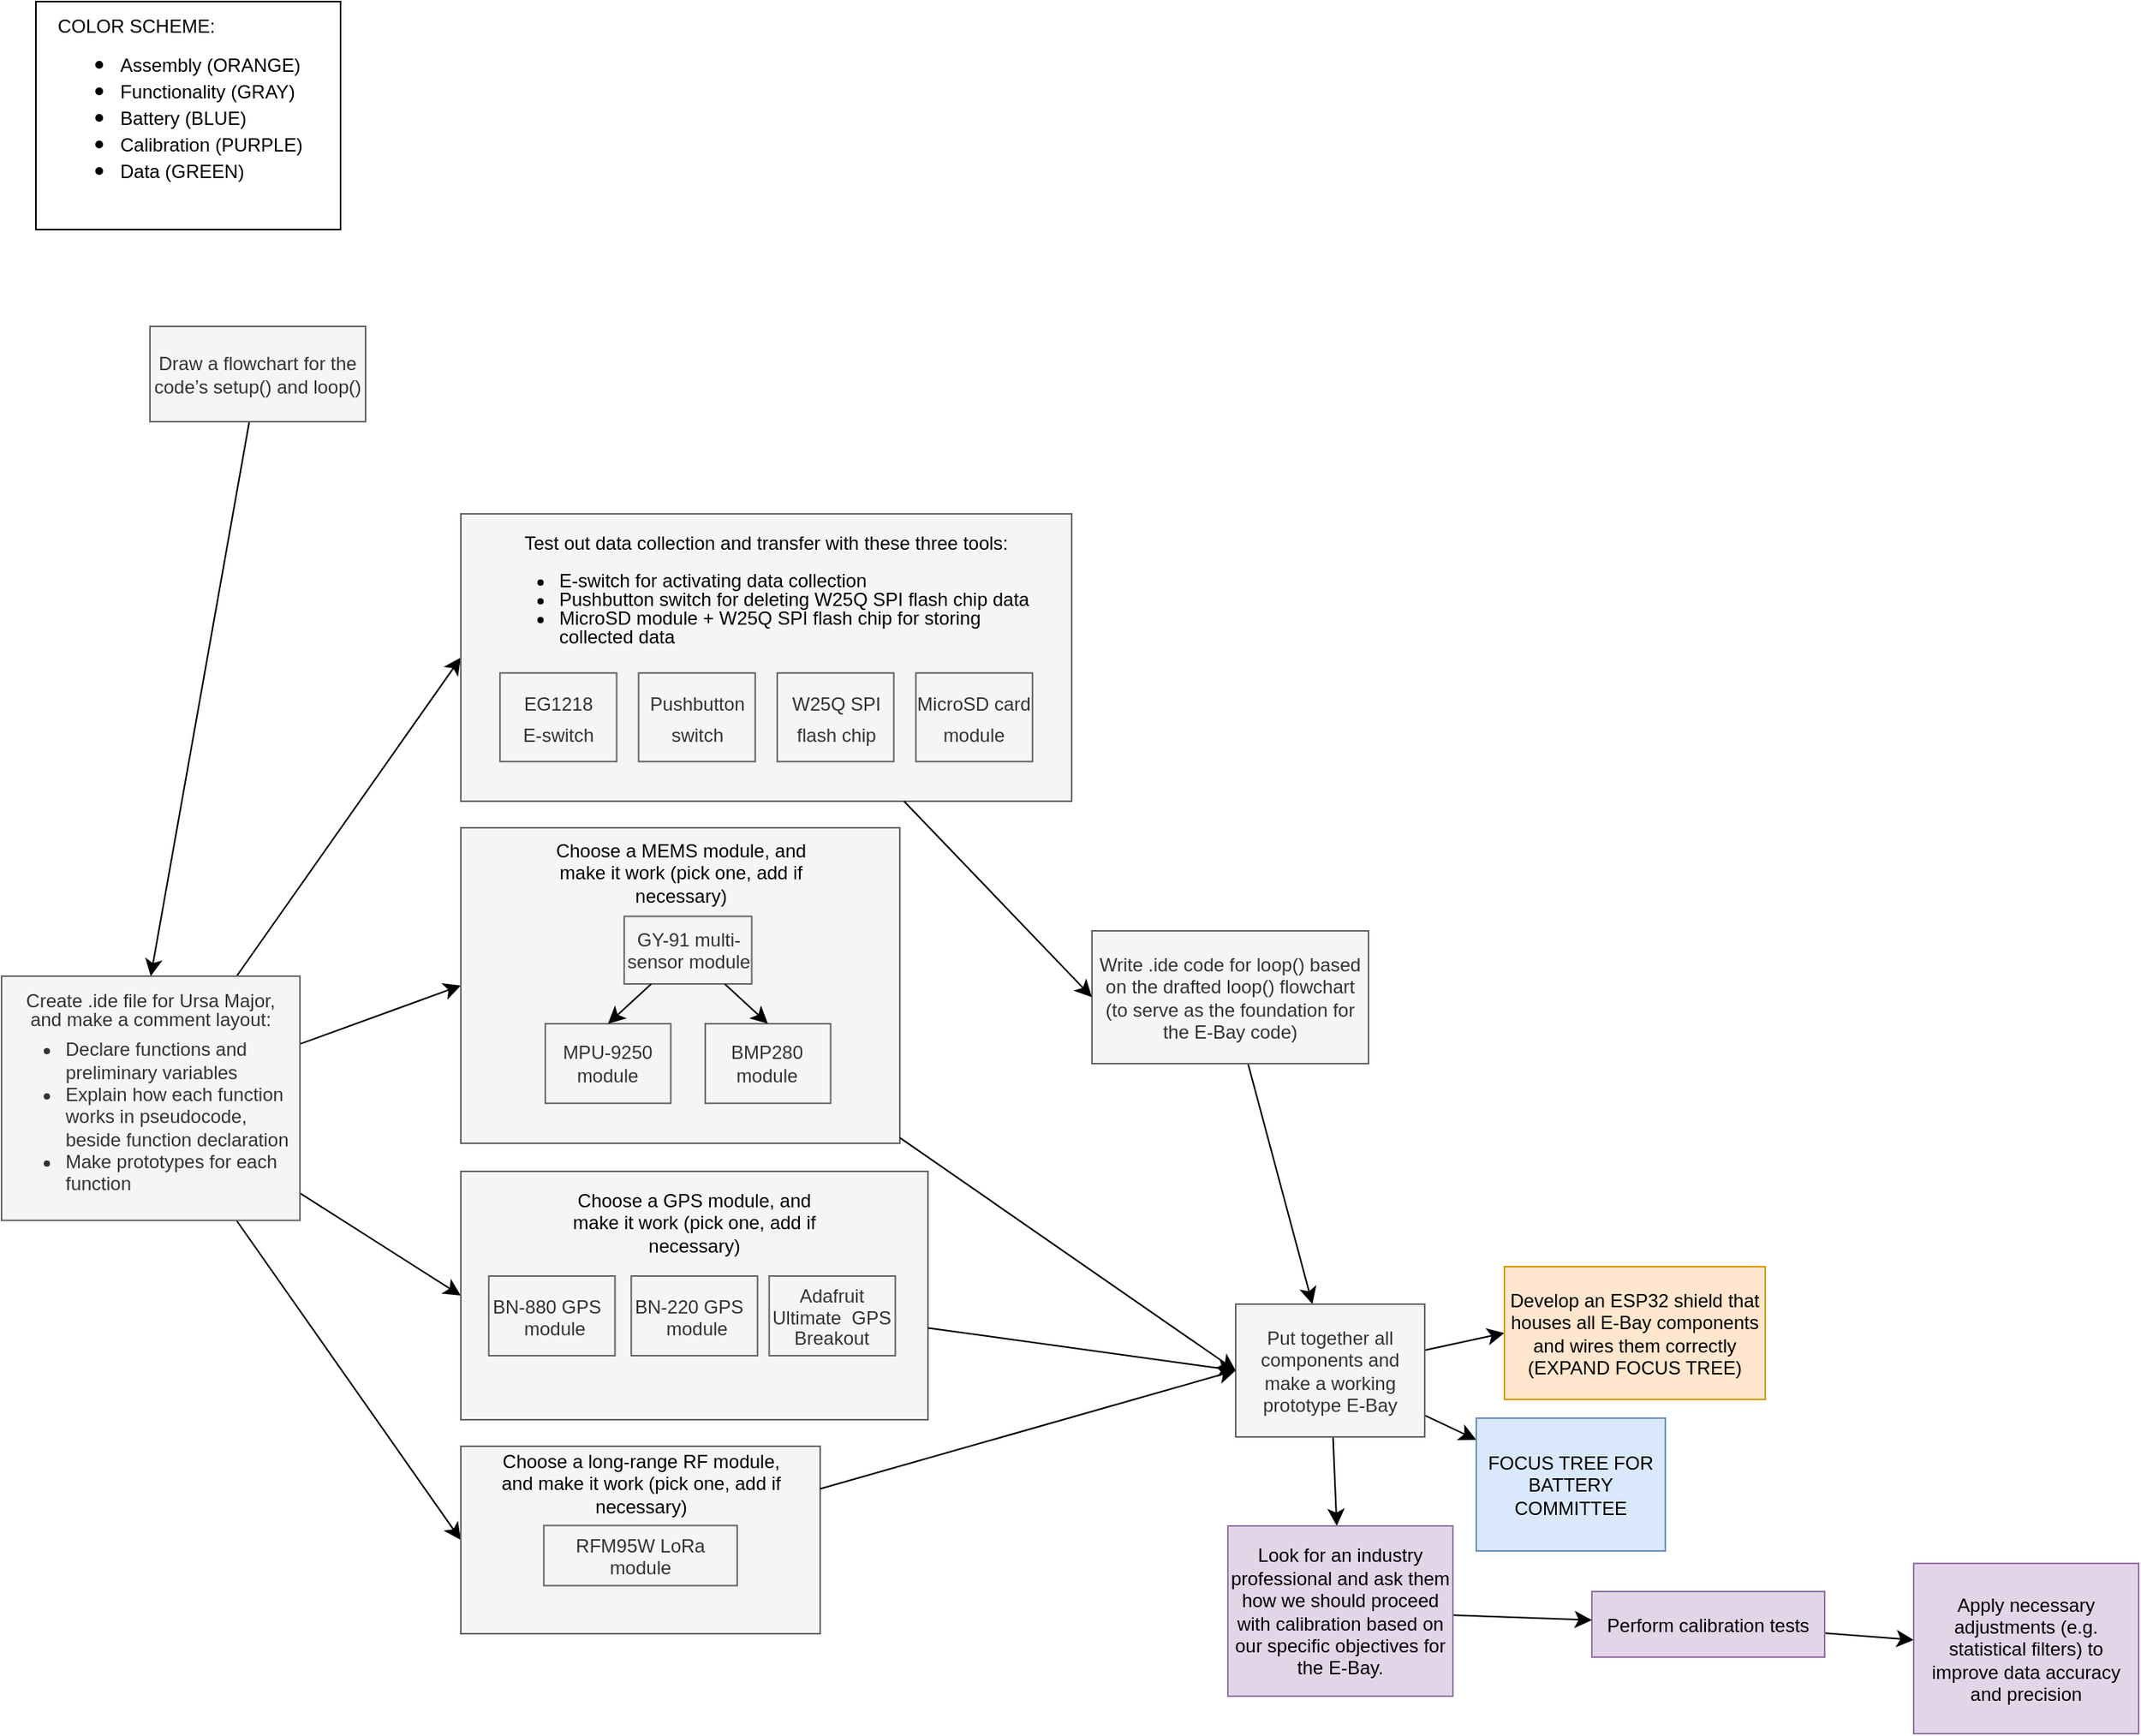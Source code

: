<mxfile version="23.0.2" type="github">
  <diagram id="Kgz-I2Onq_ngCIVEnlhg" name="Page-1">
    <mxGraphModel dx="848" dy="1015" grid="0" gridSize="10" guides="1" tooltips="1" connect="1" arrows="1" fold="1" page="0" pageScale="1" pageWidth="850" pageHeight="1100" math="0" shadow="0">
      <root>
        <mxCell id="0" />
        <mxCell id="1" parent="0" />
        <mxCell id="NzM3c5rhbgq5Nzea2j3H-12" style="edgeStyle=none;curved=1;rounded=0;orthogonalLoop=1;jettySize=auto;html=1;fontSize=12;startSize=8;endSize=8;entryX=0;entryY=0.5;entryDx=0;entryDy=0;" parent="1" source="fWsVMU4tvbM98KFU46y7-1" target="-cz0K4mL6-3bw0Zg1IZK-9" edge="1">
          <mxGeometry relative="1" as="geometry">
            <mxPoint x="375.667" y="242.333" as="targetPoint" />
          </mxGeometry>
        </mxCell>
        <mxCell id="NzM3c5rhbgq5Nzea2j3H-13" style="edgeStyle=none;curved=1;rounded=0;orthogonalLoop=1;jettySize=auto;html=1;fontSize=12;startSize=8;endSize=8;entryX=0;entryY=0.5;entryDx=0;entryDy=0;" parent="1" source="fWsVMU4tvbM98KFU46y7-1" target="fWsVMU4tvbM98KFU46y7-14" edge="1">
          <mxGeometry relative="1" as="geometry">
            <mxPoint x="367.667" y="489" as="targetPoint" />
          </mxGeometry>
        </mxCell>
        <mxCell id="NzM3c5rhbgq5Nzea2j3H-15" value="" style="edgeStyle=none;curved=1;rounded=0;orthogonalLoop=1;jettySize=auto;html=1;fontSize=12;startSize=8;endSize=8;entryX=0;entryY=0.5;entryDx=0;entryDy=0;" parent="1" source="fWsVMU4tvbM98KFU46y7-1" target="fWsVMU4tvbM98KFU46y7-18" edge="1">
          <mxGeometry relative="1" as="geometry" />
        </mxCell>
        <mxCell id="NzM3c5rhbgq5Nzea2j3H-17" style="edgeStyle=none;curved=1;rounded=0;orthogonalLoop=1;jettySize=auto;html=1;fontSize=12;startSize=8;endSize=8;entryX=0;entryY=0.5;entryDx=0;entryDy=0;" parent="1" source="fWsVMU4tvbM98KFU46y7-1" target="-cz0K4mL6-3bw0Zg1IZK-7" edge="1">
          <mxGeometry relative="1" as="geometry">
            <mxPoint x="391.714" y="890.286" as="targetPoint" />
          </mxGeometry>
        </mxCell>
        <mxCell id="fWsVMU4tvbM98KFU46y7-1" value="&lt;p style=&quot;line-height: 0%;&quot;&gt;Create .ide file for Ursa Major,&lt;/p&gt;&lt;p style=&quot;line-height: 0%;&quot;&gt;and make a comment layout:&lt;/p&gt;&lt;div style=&quot;text-align: left;&quot;&gt;&lt;ul&gt;&lt;li&gt;Declare functions and preliminary variables&lt;/li&gt;&lt;li&gt;Explain how each function works in pseudocode, beside function declaration&lt;/li&gt;&lt;li&gt;Make prototypes for each function&lt;/li&gt;&lt;/ul&gt;&lt;/div&gt;&lt;p&gt;&lt;/p&gt;" style="whiteSpace=wrap;html=1;fontSize=12;fillColor=#f5f5f5;strokeColor=#666666;fontColor=#333333;" parent="1" vertex="1">
          <mxGeometry x="71" y="479" width="191" height="156.37" as="geometry" />
        </mxCell>
        <mxCell id="NzM3c5rhbgq5Nzea2j3H-2" value="" style="group;fillColor=#f5f5f5;fontColor=#333333;strokeColor=#666666;" parent="1" vertex="1" connectable="0">
          <mxGeometry x="365" y="384" width="281" height="202" as="geometry" />
        </mxCell>
        <mxCell id="fWsVMU4tvbM98KFU46y7-14" value="" style="rounded=0;whiteSpace=wrap;html=1;fontSize=16;movable=1;resizable=1;rotatable=1;deletable=1;editable=1;locked=0;connectable=1;fillColor=#f5f5f5;fontColor=#333333;strokeColor=#666666;" parent="NzM3c5rhbgq5Nzea2j3H-2" vertex="1">
          <mxGeometry width="281" height="202" as="geometry" />
        </mxCell>
        <mxCell id="fWsVMU4tvbM98KFU46y7-10" value="&lt;p style=&quot;line-height: 80%;&quot;&gt;&lt;span style=&quot;font-size: 12px;&quot;&gt;GY-91 multi-sensor module&lt;/span&gt;&lt;/p&gt;" style="whiteSpace=wrap;html=1;fontSize=16;fillColor=#f5f5f5;fontColor=#333333;strokeColor=#666666;" parent="NzM3c5rhbgq5Nzea2j3H-2" vertex="1">
          <mxGeometry x="104.586" y="56.704" width="81.624" height="43.286" as="geometry" />
        </mxCell>
        <mxCell id="fWsVMU4tvbM98KFU46y7-15" value="Choose a MEMS module, and make it work (pick one, add if necessary)" style="text;strokeColor=none;fillColor=none;html=1;align=center;verticalAlign=middle;whiteSpace=wrap;rounded=0;fontSize=12;" parent="NzM3c5rhbgq5Nzea2j3H-2" vertex="1">
          <mxGeometry x="56.6" y="16.13" width="167.8" height="25.46" as="geometry" />
        </mxCell>
        <mxCell id="-cz0K4mL6-3bw0Zg1IZK-1" value="MPU-9250 module" style="whiteSpace=wrap;html=1;fontSize=12;fillColor=#f5f5f5;fontColor=#333333;strokeColor=#666666;" parent="NzM3c5rhbgq5Nzea2j3H-2" vertex="1">
          <mxGeometry x="54.072" y="125.452" width="80.286" height="50.924" as="geometry" />
        </mxCell>
        <mxCell id="-cz0K4mL6-3bw0Zg1IZK-2" value="BMP280 module" style="whiteSpace=wrap;html=1;fontSize=12;fillColor=#f5f5f5;fontColor=#333333;strokeColor=#666666;" parent="NzM3c5rhbgq5Nzea2j3H-2" vertex="1">
          <mxGeometry x="156.437" y="125.452" width="80.286" height="50.924" as="geometry" />
        </mxCell>
        <mxCell id="-cz0K4mL6-3bw0Zg1IZK-5" style="edgeStyle=none;curved=1;rounded=0;orthogonalLoop=1;jettySize=auto;html=1;entryX=0.5;entryY=0;entryDx=0;entryDy=0;fontSize=12;startSize=8;endSize=8;" parent="NzM3c5rhbgq5Nzea2j3H-2" source="fWsVMU4tvbM98KFU46y7-10" target="-cz0K4mL6-3bw0Zg1IZK-1" edge="1">
          <mxGeometry relative="1" as="geometry" />
        </mxCell>
        <mxCell id="-cz0K4mL6-3bw0Zg1IZK-6" style="edgeStyle=none;curved=1;rounded=0;orthogonalLoop=1;jettySize=auto;html=1;entryX=0.5;entryY=0;entryDx=0;entryDy=0;fontSize=12;startSize=8;endSize=8;" parent="NzM3c5rhbgq5Nzea2j3H-2" source="fWsVMU4tvbM98KFU46y7-10" target="-cz0K4mL6-3bw0Zg1IZK-2" edge="1">
          <mxGeometry relative="1" as="geometry" />
        </mxCell>
        <mxCell id="NzM3c5rhbgq5Nzea2j3H-4" value="" style="group" parent="1" vertex="1" connectable="0">
          <mxGeometry x="365" y="604" width="299" height="159" as="geometry" />
        </mxCell>
        <mxCell id="fWsVMU4tvbM98KFU46y7-18" value="" style="rounded=0;whiteSpace=wrap;html=1;fontSize=16;fillColor=#f5f5f5;fontColor=#333333;strokeColor=#666666;" parent="NzM3c5rhbgq5Nzea2j3H-4" vertex="1">
          <mxGeometry width="299" height="159" as="geometry" />
        </mxCell>
        <mxCell id="fWsVMU4tvbM98KFU46y7-19" value="Choose a GPS module, and make it work (pick one, add if necessary)" style="text;strokeColor=none;fillColor=none;html=1;align=center;verticalAlign=middle;whiteSpace=wrap;rounded=0;fontSize=12;" parent="NzM3c5rhbgq5Nzea2j3H-4" vertex="1">
          <mxGeometry x="61.154" y="18" width="176.704" height="30" as="geometry" />
        </mxCell>
        <mxCell id="fWsVMU4tvbM98KFU46y7-13" value="&lt;p style=&quot;line-height: 80%;&quot;&gt;&lt;span style=&quot;font-size: 12px;&quot;&gt;BN-880 GPS &amp;nbsp; &amp;nbsp;module&lt;/span&gt;&lt;/p&gt;" style="whiteSpace=wrap;html=1;fontSize=16;fillColor=#f5f5f5;fontColor=#333333;strokeColor=#666666;" parent="NzM3c5rhbgq5Nzea2j3H-4" vertex="1">
          <mxGeometry x="17.88" y="67" width="80.793" height="51" as="geometry" />
        </mxCell>
        <mxCell id="fWsVMU4tvbM98KFU46y7-20" value="&lt;p style=&quot;line-height: 80%;&quot;&gt;&lt;span style=&quot;font-size: 12px;&quot;&gt;BN-220 GPS &amp;nbsp; &amp;nbsp;module&lt;/span&gt;&lt;/p&gt;" style="whiteSpace=wrap;html=1;fontSize=16;fillColor=#f5f5f5;fontColor=#333333;strokeColor=#666666;" parent="NzM3c5rhbgq5Nzea2j3H-4" vertex="1">
          <mxGeometry x="109.104" y="67" width="80.793" height="51" as="geometry" />
        </mxCell>
        <mxCell id="fWsVMU4tvbM98KFU46y7-21" value="&lt;p style=&quot;line-height: 80%;&quot;&gt;&lt;span style=&quot;font-size: 12px;&quot;&gt;Adafruit Ultimate &amp;nbsp;GPS Breakout&lt;/span&gt;&lt;/p&gt;" style="whiteSpace=wrap;html=1;fontSize=16;fillColor=#f5f5f5;fontColor=#333333;strokeColor=#666666;" parent="NzM3c5rhbgq5Nzea2j3H-4" vertex="1">
          <mxGeometry x="197.347" y="67" width="80.793" height="51" as="geometry" />
        </mxCell>
        <mxCell id="NzM3c5rhbgq5Nzea2j3H-5" value="" style="group;fillColor=#f5f5f5;fontColor=#333333;strokeColor=#666666;" parent="1" vertex="1" connectable="0">
          <mxGeometry x="365" y="780" width="230" height="120" as="geometry" />
        </mxCell>
        <mxCell id="-cz0K4mL6-3bw0Zg1IZK-7" value="" style="rounded=0;whiteSpace=wrap;html=1;fontSize=16;fillColor=#f5f5f5;fontColor=#333333;strokeColor=#666666;" parent="NzM3c5rhbgq5Nzea2j3H-5" vertex="1">
          <mxGeometry width="230" height="120" as="geometry" />
        </mxCell>
        <mxCell id="-cz0K4mL6-3bw0Zg1IZK-8" value="Choose a long-range RF module, and make it work (pick one, add if necessary)" style="text;strokeColor=none;fillColor=none;html=1;align=center;verticalAlign=middle;whiteSpace=wrap;rounded=0;fontSize=12;" parent="NzM3c5rhbgq5Nzea2j3H-5" vertex="1">
          <mxGeometry x="17.692" y="12.886" width="194.615" height="22.639" as="geometry" />
        </mxCell>
        <mxCell id="fWsVMU4tvbM98KFU46y7-12" value="&lt;p style=&quot;line-height: 80%;&quot;&gt;&lt;span style=&quot;font-size: 12px;&quot;&gt;RFM95W LoRa module&lt;/span&gt;&lt;/p&gt;" style="whiteSpace=wrap;html=1;fontSize=16;fillColor=#f5f5f5;fontColor=#333333;strokeColor=#666666;" parent="NzM3c5rhbgq5Nzea2j3H-5" vertex="1">
          <mxGeometry x="53.114" y="50.738" width="123.781" height="38.489" as="geometry" />
        </mxCell>
        <mxCell id="NzM3c5rhbgq5Nzea2j3H-19" value="&lt;div style=&quot;line-height: 0%;&quot;&gt;&lt;span style=&quot;font-size: 12px;&quot;&gt;COLOR SCHEME:&lt;/span&gt;&lt;/div&gt;&lt;div style=&quot;line-height: 100%;&quot;&gt;&lt;ul style=&quot;line-height: 100%;&quot;&gt;&lt;li&gt;&lt;span style=&quot;font-size: 12px;&quot;&gt;Assembly (ORANGE)&lt;/span&gt;&lt;/li&gt;&lt;li&gt;&lt;span style=&quot;font-size: 12px;&quot;&gt;Functionality (GRAY)&lt;/span&gt;&lt;/li&gt;&lt;li&gt;&lt;span style=&quot;font-size: 12px;&quot;&gt;Battery (BLUE)&lt;/span&gt;&lt;/li&gt;&lt;li&gt;&lt;span style=&quot;font-size: 12px;&quot;&gt;Calibration (PURPLE)&lt;/span&gt;&lt;/li&gt;&lt;li&gt;&lt;span style=&quot;font-size: 12px;&quot;&gt;Data (GREEN)&lt;/span&gt;&lt;/li&gt;&lt;/ul&gt;&lt;/div&gt;" style="rounded=0;whiteSpace=wrap;html=1;fontSize=16;align=left;spacingLeft=12;spacingBottom=12;spacingRight=12;spacingTop=12;glass=0;shadow=0;" parent="1" vertex="1">
          <mxGeometry x="93" y="-145" width="195" height="146" as="geometry" />
        </mxCell>
        <mxCell id="NzM3c5rhbgq5Nzea2j3H-20" value="" style="group" parent="1" vertex="1" connectable="0">
          <mxGeometry x="365" y="183" width="391" height="184" as="geometry" />
        </mxCell>
        <mxCell id="-cz0K4mL6-3bw0Zg1IZK-9" value="" style="rounded=0;whiteSpace=wrap;html=1;fontSize=16;fillColor=#f5f5f5;fontColor=#333333;strokeColor=#666666;" parent="NzM3c5rhbgq5Nzea2j3H-20" vertex="1">
          <mxGeometry width="391.0" height="184" as="geometry" />
        </mxCell>
        <mxCell id="-cz0K4mL6-3bw0Zg1IZK-10" value="&lt;p style=&quot;line-height: 100%;&quot;&gt;Test out data collection and transfer with these three tools:&lt;br&gt;&lt;/p&gt;&lt;div style=&quot;text-align: left; line-height: 100%;&quot;&gt;&lt;ul style=&quot;line-height: 100%;&quot;&gt;&lt;li&gt;E-switch for activating data collection&lt;/li&gt;&lt;li&gt;Pushbutton switch for deleting W25Q SPI flash chip data&lt;/li&gt;&lt;li&gt;MicroSD module + W25Q SPI flash chip for storing collected data&lt;br&gt;&lt;/li&gt;&lt;/ul&gt;&lt;/div&gt;&lt;p&gt;&lt;/p&gt;" style="text;strokeColor=none;fillColor=none;html=1;align=center;verticalAlign=middle;whiteSpace=wrap;rounded=0;fontSize=12;" parent="NzM3c5rhbgq5Nzea2j3H-20" vertex="1">
          <mxGeometry x="22.073" y="17.672" width="346.855" height="60.074" as="geometry" />
        </mxCell>
        <mxCell id="fWsVMU4tvbM98KFU46y7-6" value="&lt;font style=&quot;font-size: 12px;&quot;&gt;EG1218&lt;br&gt;E-switch&lt;/font&gt;" style="whiteSpace=wrap;html=1;fontSize=16;fillColor=#f5f5f5;fontColor=#333333;strokeColor=#666666;" parent="NzM3c5rhbgq5Nzea2j3H-20" vertex="1">
          <mxGeometry x="25.086" y="101.876" width="74.641" height="56.739" as="geometry" />
        </mxCell>
        <mxCell id="eNUzJ6Q4fZItbAREqSK0-1" value="&lt;span style=&quot;font-size: 12px;&quot;&gt;Pushbutton switch&lt;/span&gt;" style="whiteSpace=wrap;html=1;fontSize=16;fillColor=#f5f5f5;fontColor=#333333;strokeColor=#666666;" parent="NzM3c5rhbgq5Nzea2j3H-20" vertex="1">
          <mxGeometry x="113.786" y="101.876" width="74.641" height="56.739" as="geometry" />
        </mxCell>
        <mxCell id="eNUzJ6Q4fZItbAREqSK0-2" value="&lt;span style=&quot;font-size: 12px;&quot;&gt;W25Q SPI flash chip&lt;/span&gt;" style="whiteSpace=wrap;html=1;fontSize=16;fillColor=#f5f5f5;fontColor=#333333;strokeColor=#666666;" parent="NzM3c5rhbgq5Nzea2j3H-20" vertex="1">
          <mxGeometry x="202.53" y="101.876" width="74.641" height="56.739" as="geometry" />
        </mxCell>
        <mxCell id="eNUzJ6Q4fZItbAREqSK0-3" value="&lt;span style=&quot;font-size: 12px;&quot;&gt;MicroSD card module&lt;/span&gt;" style="whiteSpace=wrap;html=1;fontSize=16;fillColor=#f5f5f5;fontColor=#333333;strokeColor=#666666;" parent="NzM3c5rhbgq5Nzea2j3H-20" vertex="1">
          <mxGeometry x="291.273" y="101.876" width="74.641" height="56.739" as="geometry" />
        </mxCell>
        <mxCell id="nsSrP7lF0Vva7qHaFCB7-7" value="" style="edgeStyle=none;curved=1;rounded=0;orthogonalLoop=1;jettySize=auto;html=1;fontSize=12;startSize=8;endSize=8;" edge="1" parent="1" source="NzM3c5rhbgq5Nzea2j3H-21" target="nsSrP7lF0Vva7qHaFCB7-6">
          <mxGeometry relative="1" as="geometry" />
        </mxCell>
        <mxCell id="NzM3c5rhbgq5Nzea2j3H-21" value="&lt;p style=&quot;line-height: 100%;&quot;&gt;&lt;font style=&quot;font-size: 12px;&quot;&gt;Perform calibration tests&lt;br&gt;&lt;/font&gt;&lt;/p&gt;" style="whiteSpace=wrap;html=1;fontSize=16;fillColor=#e1d5e7;strokeColor=#9673a6;" parent="1" vertex="1">
          <mxGeometry x="1089" y="873" width="149" height="42" as="geometry" />
        </mxCell>
        <mxCell id="OkatKIQ-SWBf0UMAD7rU-1" style="edgeStyle=none;curved=1;rounded=0;orthogonalLoop=1;jettySize=auto;html=1;entryX=0.5;entryY=0;entryDx=0;entryDy=0;fontSize=12;startSize=8;endSize=8;" parent="1" source="NzM3c5rhbgq5Nzea2j3H-23" target="fWsVMU4tvbM98KFU46y7-1" edge="1">
          <mxGeometry relative="1" as="geometry" />
        </mxCell>
        <mxCell id="NzM3c5rhbgq5Nzea2j3H-23" value="Draw a flowchart for the code’s setup() and loop()" style="whiteSpace=wrap;html=1;fontSize=12;fillColor=#f5f5f5;strokeColor=#666666;fontColor=#333333;" parent="1" vertex="1">
          <mxGeometry x="166" y="63" width="138" height="61" as="geometry" />
        </mxCell>
        <mxCell id="8KrpjeQ2XPpxaMmybobP-2" value="" style="edgeStyle=none;curved=1;rounded=0;orthogonalLoop=1;jettySize=auto;html=1;fontSize=12;startSize=8;endSize=8;" parent="1" source="xiTe59a6hA1NNl3IttID-1" target="8KrpjeQ2XPpxaMmybobP-1" edge="1">
          <mxGeometry relative="1" as="geometry" />
        </mxCell>
        <mxCell id="xiTe59a6hA1NNl3IttID-1" value="Write .ide code for loop() based on the drafted loop() flowchart (to serve as the foundation for the E-Bay code)" style="whiteSpace=wrap;html=1;fontSize=12;fillColor=#f5f5f5;strokeColor=#666666;fontColor=#333333;" parent="1" vertex="1">
          <mxGeometry x="769" y="450" width="177" height="85" as="geometry" />
        </mxCell>
        <mxCell id="xiTe59a6hA1NNl3IttID-2" style="edgeStyle=none;curved=1;rounded=0;orthogonalLoop=1;jettySize=auto;html=1;entryX=0;entryY=0.5;entryDx=0;entryDy=0;fontSize=12;startSize=8;endSize=8;" parent="1" source="-cz0K4mL6-3bw0Zg1IZK-9" target="xiTe59a6hA1NNl3IttID-1" edge="1">
          <mxGeometry relative="1" as="geometry" />
        </mxCell>
        <mxCell id="nsSrP7lF0Vva7qHaFCB7-3" value="" style="edgeStyle=none;curved=1;rounded=0;orthogonalLoop=1;jettySize=auto;html=1;fontSize=12;startSize=8;endSize=8;" edge="1" parent="1" source="8KrpjeQ2XPpxaMmybobP-1" target="nsSrP7lF0Vva7qHaFCB7-1">
          <mxGeometry relative="1" as="geometry" />
        </mxCell>
        <mxCell id="nsSrP7lF0Vva7qHaFCB7-5" value="" style="edgeStyle=none;curved=1;rounded=0;orthogonalLoop=1;jettySize=auto;html=1;fontSize=12;startSize=8;endSize=8;" edge="1" parent="1" source="8KrpjeQ2XPpxaMmybobP-1" target="nsSrP7lF0Vva7qHaFCB7-4">
          <mxGeometry relative="1" as="geometry" />
        </mxCell>
        <mxCell id="nsSrP7lF0Vva7qHaFCB7-10" value="" style="edgeStyle=none;curved=1;rounded=0;orthogonalLoop=1;jettySize=auto;html=1;fontSize=12;startSize=8;endSize=8;entryX=0;entryY=0.5;entryDx=0;entryDy=0;" edge="1" parent="1" source="8KrpjeQ2XPpxaMmybobP-1" target="nsSrP7lF0Vva7qHaFCB7-9">
          <mxGeometry relative="1" as="geometry" />
        </mxCell>
        <mxCell id="8KrpjeQ2XPpxaMmybobP-1" value="Put together all components and make a working prototype E-Bay" style="whiteSpace=wrap;html=1;fontSize=12;fillColor=#f5f5f5;strokeColor=#666666;fontColor=#333333;" parent="1" vertex="1">
          <mxGeometry x="861" y="689" width="121" height="85" as="geometry" />
        </mxCell>
        <mxCell id="8KrpjeQ2XPpxaMmybobP-3" style="edgeStyle=none;curved=1;rounded=0;orthogonalLoop=1;jettySize=auto;html=1;entryX=0;entryY=0.5;entryDx=0;entryDy=0;fontSize=12;startSize=8;endSize=8;" parent="1" source="fWsVMU4tvbM98KFU46y7-14" target="8KrpjeQ2XPpxaMmybobP-1" edge="1">
          <mxGeometry relative="1" as="geometry" />
        </mxCell>
        <mxCell id="8KrpjeQ2XPpxaMmybobP-4" style="edgeStyle=none;curved=1;rounded=0;orthogonalLoop=1;jettySize=auto;html=1;entryX=0;entryY=0.5;entryDx=0;entryDy=0;fontSize=12;startSize=8;endSize=8;" parent="1" source="fWsVMU4tvbM98KFU46y7-18" target="8KrpjeQ2XPpxaMmybobP-1" edge="1">
          <mxGeometry relative="1" as="geometry" />
        </mxCell>
        <mxCell id="8KrpjeQ2XPpxaMmybobP-5" style="edgeStyle=none;curved=1;rounded=0;orthogonalLoop=1;jettySize=auto;html=1;entryX=0;entryY=0.5;entryDx=0;entryDy=0;fontSize=12;startSize=8;endSize=8;" parent="1" source="-cz0K4mL6-3bw0Zg1IZK-7" target="8KrpjeQ2XPpxaMmybobP-1" edge="1">
          <mxGeometry relative="1" as="geometry" />
        </mxCell>
        <mxCell id="nsSrP7lF0Vva7qHaFCB7-2" value="" style="edgeStyle=none;curved=1;rounded=0;orthogonalLoop=1;jettySize=auto;html=1;fontSize=12;startSize=8;endSize=8;" edge="1" parent="1" source="nsSrP7lF0Vva7qHaFCB7-1" target="NzM3c5rhbgq5Nzea2j3H-21">
          <mxGeometry relative="1" as="geometry" />
        </mxCell>
        <mxCell id="nsSrP7lF0Vva7qHaFCB7-1" value="Look for an industry professional and ask them how we should proceed with calibration based on our specific objectives for the E-Bay." style="whiteSpace=wrap;html=1;fontSize=12;fillColor=#e1d5e7;strokeColor=#9673a6;" vertex="1" parent="1">
          <mxGeometry x="856" y="831" width="144" height="109" as="geometry" />
        </mxCell>
        <mxCell id="nsSrP7lF0Vva7qHaFCB7-4" value="FOCUS TREE FOR BATTERY COMMITTEE" style="whiteSpace=wrap;html=1;fontSize=12;fillColor=#dae8fc;strokeColor=#6c8ebf;" vertex="1" parent="1">
          <mxGeometry x="1015" y="762" width="121" height="85" as="geometry" />
        </mxCell>
        <mxCell id="nsSrP7lF0Vva7qHaFCB7-6" value="Apply necessary adjustments (e.g. statistical filters) to improve data accuracy and precision" style="whiteSpace=wrap;html=1;fontSize=12;fillColor=#e1d5e7;strokeColor=#9673a6;" vertex="1" parent="1">
          <mxGeometry x="1295" y="855" width="144" height="109" as="geometry" />
        </mxCell>
        <mxCell id="nsSrP7lF0Vva7qHaFCB7-9" value="Develop an ESP32 shield that houses all E-Bay components and wires them correctly (EXPAND FOCUS TREE)" style="whiteSpace=wrap;html=1;fontSize=12;fillColor=#ffe6cc;strokeColor=#d79b00;" vertex="1" parent="1">
          <mxGeometry x="1033" y="665" width="167" height="85" as="geometry" />
        </mxCell>
      </root>
    </mxGraphModel>
  </diagram>
</mxfile>
